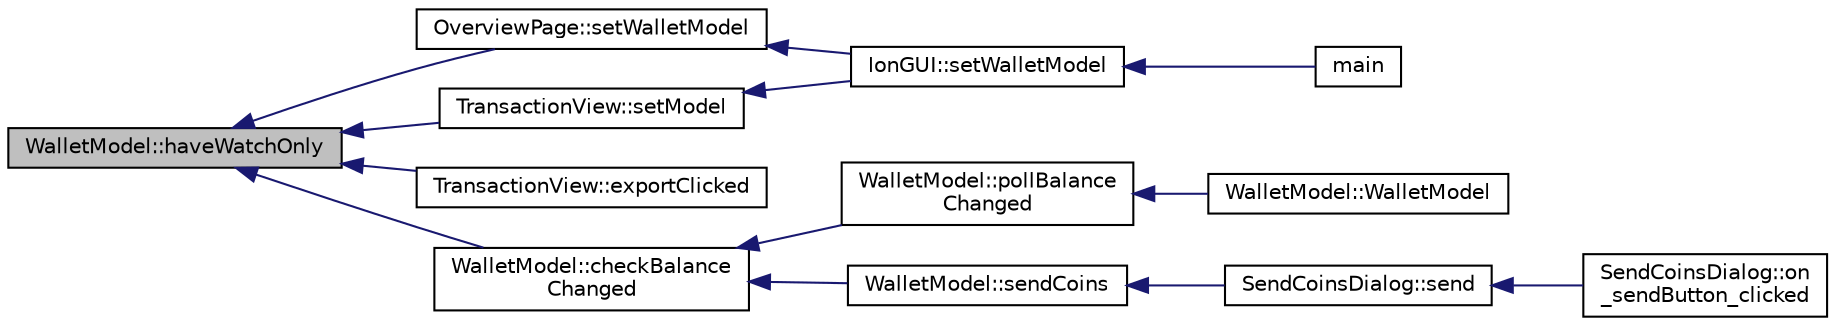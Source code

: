 digraph "WalletModel::haveWatchOnly"
{
  edge [fontname="Helvetica",fontsize="10",labelfontname="Helvetica",labelfontsize="10"];
  node [fontname="Helvetica",fontsize="10",shape=record];
  rankdir="LR";
  Node862 [label="WalletModel::haveWatchOnly",height=0.2,width=0.4,color="black", fillcolor="grey75", style="filled", fontcolor="black"];
  Node862 -> Node863 [dir="back",color="midnightblue",fontsize="10",style="solid",fontname="Helvetica"];
  Node863 [label="OverviewPage::setWalletModel",height=0.2,width=0.4,color="black", fillcolor="white", style="filled",URL="$d1/d91/class_overview_page.html#a2ed52a3a87e9c74fee38fa873c9bc71f"];
  Node863 -> Node864 [dir="back",color="midnightblue",fontsize="10",style="solid",fontname="Helvetica"];
  Node864 [label="IonGUI::setWalletModel",height=0.2,width=0.4,color="black", fillcolor="white", style="filled",URL="$dc/d0b/class_ion_g_u_i.html#a37f87db65498b036d387c705a749c45d",tooltip="Set the wallet model. "];
  Node864 -> Node865 [dir="back",color="midnightblue",fontsize="10",style="solid",fontname="Helvetica"];
  Node865 [label="main",height=0.2,width=0.4,color="black", fillcolor="white", style="filled",URL="$d5/d2d/ion_8cpp.html#a0ddf1224851353fc92bfbff6f499fa97"];
  Node862 -> Node866 [dir="back",color="midnightblue",fontsize="10",style="solid",fontname="Helvetica"];
  Node866 [label="TransactionView::setModel",height=0.2,width=0.4,color="black", fillcolor="white", style="filled",URL="$d2/d2c/class_transaction_view.html#a4920c2cd57d72eb50248948fa160c83c"];
  Node866 -> Node864 [dir="back",color="midnightblue",fontsize="10",style="solid",fontname="Helvetica"];
  Node862 -> Node867 [dir="back",color="midnightblue",fontsize="10",style="solid",fontname="Helvetica"];
  Node867 [label="TransactionView::exportClicked",height=0.2,width=0.4,color="black", fillcolor="white", style="filled",URL="$d2/d2c/class_transaction_view.html#a5983022ff1e5395f87de3c5728eff8da"];
  Node862 -> Node868 [dir="back",color="midnightblue",fontsize="10",style="solid",fontname="Helvetica"];
  Node868 [label="WalletModel::checkBalance\lChanged",height=0.2,width=0.4,color="black", fillcolor="white", style="filled",URL="$d4/d27/class_wallet_model.html#adcc4eb8cd71cb4de223621866bb7fb7d"];
  Node868 -> Node869 [dir="back",color="midnightblue",fontsize="10",style="solid",fontname="Helvetica"];
  Node869 [label="WalletModel::pollBalance\lChanged",height=0.2,width=0.4,color="black", fillcolor="white", style="filled",URL="$d4/d27/class_wallet_model.html#a51469b2d95cfd4bc0a14ee456fca7b95"];
  Node869 -> Node870 [dir="back",color="midnightblue",fontsize="10",style="solid",fontname="Helvetica"];
  Node870 [label="WalletModel::WalletModel",height=0.2,width=0.4,color="black", fillcolor="white", style="filled",URL="$d4/d27/class_wallet_model.html#af50d9654d2f20e4e4f0789dcb64ad6b1"];
  Node868 -> Node871 [dir="back",color="midnightblue",fontsize="10",style="solid",fontname="Helvetica"];
  Node871 [label="WalletModel::sendCoins",height=0.2,width=0.4,color="black", fillcolor="white", style="filled",URL="$d4/d27/class_wallet_model.html#a053fb3ff2b8b0347f83e6bb591126746"];
  Node871 -> Node872 [dir="back",color="midnightblue",fontsize="10",style="solid",fontname="Helvetica"];
  Node872 [label="SendCoinsDialog::send",height=0.2,width=0.4,color="black", fillcolor="white", style="filled",URL="$d6/de6/class_send_coins_dialog.html#afd8d436a16ea7dba1276e8fdfdc8b2d3"];
  Node872 -> Node873 [dir="back",color="midnightblue",fontsize="10",style="solid",fontname="Helvetica"];
  Node873 [label="SendCoinsDialog::on\l_sendButton_clicked",height=0.2,width=0.4,color="black", fillcolor="white", style="filled",URL="$d6/de6/class_send_coins_dialog.html#a2cab7cf9ea5040b9e2189297f7d3c764"];
}

